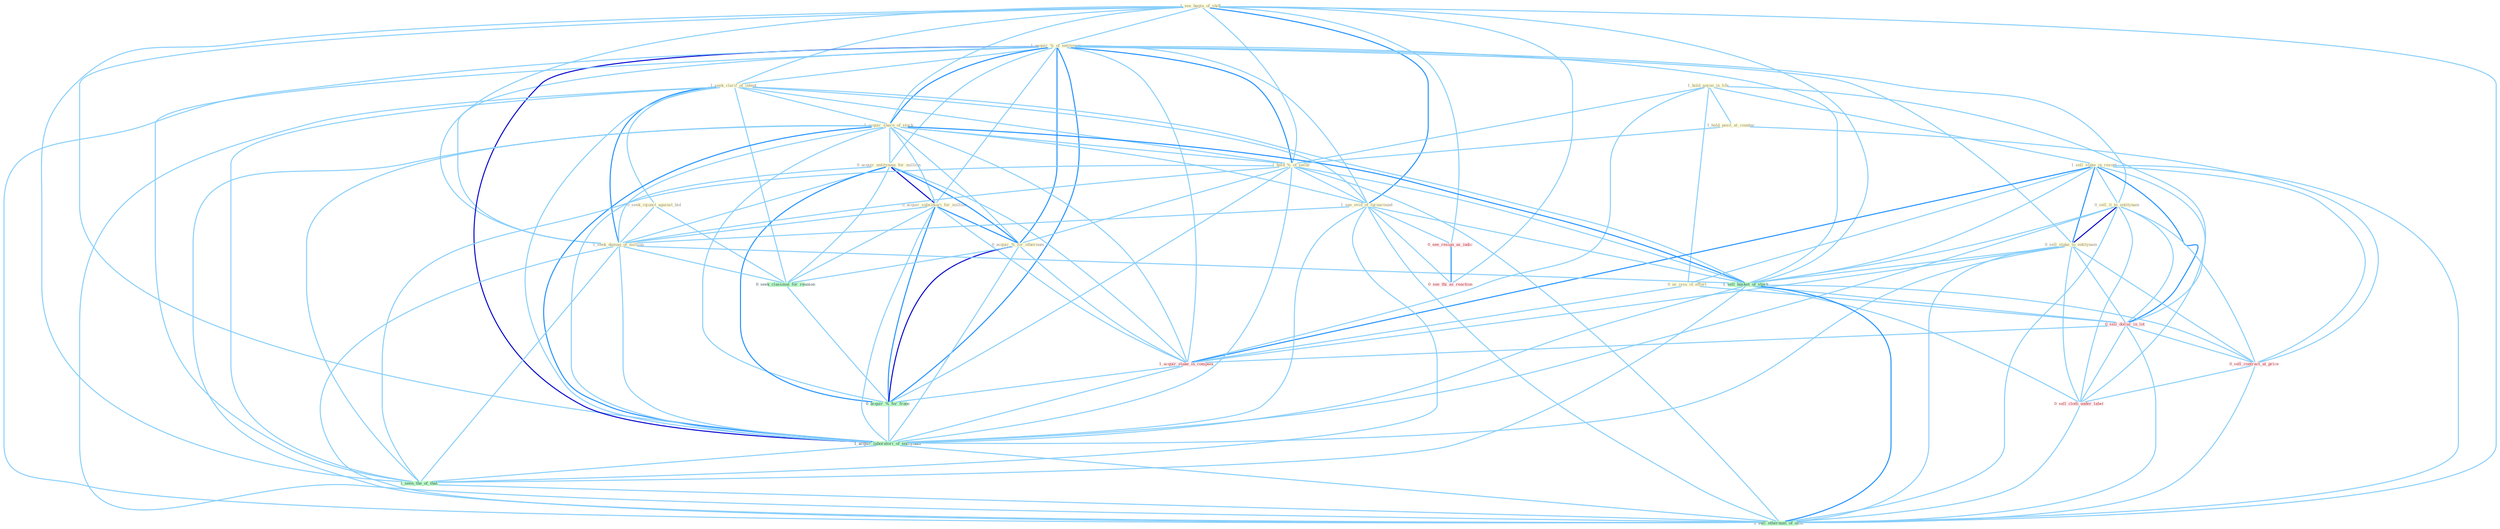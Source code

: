 Graph G{ 
    node
    [shape=polygon,style=filled,width=.5,height=.06,color="#BDFCC9",fixedsize=true,fontsize=4,
    fontcolor="#2f4f4f"];
    {node
    [color="#ffffe0", fontcolor="#8b7d6b"] "1_see_begin_of_shift " "1_acquir_%_of_entitynam " "1_seek_clarif_of_intent " "0_seek_injunct_against_bid " "1_hold_anyon_in_life " "1_acquir_share_of_stock " "0_acquir_entitynam_for_million " "1_sell_stake_in_resort " "1_hold_posit_at_counter " "0_acquir_subsidiari_for_million " "0_us_issu_in_effort " "1_hold_%_of_secur " "1_see_evid_of_turnaround " "0_acquir_%_for_othernum " "0_sell_it_to_entitynam " "0_sell_stake_to_entitynam " "1_seek_damag_of_million "}
{node [color="#fff0f5", fontcolor="#b22222"] "0_sell_dollar_in_lot " "0_see_resign_as_indic " "1_acquir_stake_in_compani " "0_sell_contract_at_price " "0_sell_cloth_under_label " "0_see_thi_as_reaction "}
edge [color="#B0E2FF"];

	"1_see_begin_of_shift " -- "1_acquir_%_of_entitynam " [w="1", color="#87cefa" ];
	"1_see_begin_of_shift " -- "1_seek_clarif_of_intent " [w="1", color="#87cefa" ];
	"1_see_begin_of_shift " -- "1_acquir_share_of_stock " [w="1", color="#87cefa" ];
	"1_see_begin_of_shift " -- "1_hold_%_of_secur " [w="1", color="#87cefa" ];
	"1_see_begin_of_shift " -- "1_see_evid_of_turnaround " [w="2", color="#1e90ff" , len=0.8];
	"1_see_begin_of_shift " -- "1_seek_damag_of_million " [w="1", color="#87cefa" ];
	"1_see_begin_of_shift " -- "1_sell_basket_of_stock " [w="1", color="#87cefa" ];
	"1_see_begin_of_shift " -- "0_see_resign_as_indic " [w="1", color="#87cefa" ];
	"1_see_begin_of_shift " -- "1_acquir_laboratori_of_entitynam " [w="1", color="#87cefa" ];
	"1_see_begin_of_shift " -- "1_seen_the_of_that " [w="1", color="#87cefa" ];
	"1_see_begin_of_shift " -- "1_sell_othernum_of_offic " [w="1", color="#87cefa" ];
	"1_see_begin_of_shift " -- "0_see_thi_as_reaction " [w="1", color="#87cefa" ];
	"1_acquir_%_of_entitynam " -- "1_seek_clarif_of_intent " [w="1", color="#87cefa" ];
	"1_acquir_%_of_entitynam " -- "1_acquir_share_of_stock " [w="2", color="#1e90ff" , len=0.8];
	"1_acquir_%_of_entitynam " -- "0_acquir_entitynam_for_million " [w="1", color="#87cefa" ];
	"1_acquir_%_of_entitynam " -- "0_acquir_subsidiari_for_million " [w="1", color="#87cefa" ];
	"1_acquir_%_of_entitynam " -- "1_hold_%_of_secur " [w="2", color="#1e90ff" , len=0.8];
	"1_acquir_%_of_entitynam " -- "1_see_evid_of_turnaround " [w="1", color="#87cefa" ];
	"1_acquir_%_of_entitynam " -- "0_acquir_%_for_othernum " [w="2", color="#1e90ff" , len=0.8];
	"1_acquir_%_of_entitynam " -- "0_sell_it_to_entitynam " [w="1", color="#87cefa" ];
	"1_acquir_%_of_entitynam " -- "0_sell_stake_to_entitynam " [w="1", color="#87cefa" ];
	"1_acquir_%_of_entitynam " -- "1_seek_damag_of_million " [w="1", color="#87cefa" ];
	"1_acquir_%_of_entitynam " -- "1_sell_basket_of_stock " [w="1", color="#87cefa" ];
	"1_acquir_%_of_entitynam " -- "1_acquir_stake_in_compani " [w="1", color="#87cefa" ];
	"1_acquir_%_of_entitynam " -- "0_acquir_%_for_franc " [w="2", color="#1e90ff" , len=0.8];
	"1_acquir_%_of_entitynam " -- "1_acquir_laboratori_of_entitynam " [w="3", color="#0000cd" , len=0.6];
	"1_acquir_%_of_entitynam " -- "1_seen_the_of_that " [w="1", color="#87cefa" ];
	"1_acquir_%_of_entitynam " -- "1_sell_othernum_of_offic " [w="1", color="#87cefa" ];
	"1_seek_clarif_of_intent " -- "0_seek_injunct_against_bid " [w="1", color="#87cefa" ];
	"1_seek_clarif_of_intent " -- "1_acquir_share_of_stock " [w="1", color="#87cefa" ];
	"1_seek_clarif_of_intent " -- "1_hold_%_of_secur " [w="1", color="#87cefa" ];
	"1_seek_clarif_of_intent " -- "1_see_evid_of_turnaround " [w="1", color="#87cefa" ];
	"1_seek_clarif_of_intent " -- "1_seek_damag_of_million " [w="2", color="#1e90ff" , len=0.8];
	"1_seek_clarif_of_intent " -- "0_seek_classmat_for_reunion " [w="1", color="#87cefa" ];
	"1_seek_clarif_of_intent " -- "1_sell_basket_of_stock " [w="1", color="#87cefa" ];
	"1_seek_clarif_of_intent " -- "1_acquir_laboratori_of_entitynam " [w="1", color="#87cefa" ];
	"1_seek_clarif_of_intent " -- "1_seen_the_of_that " [w="1", color="#87cefa" ];
	"1_seek_clarif_of_intent " -- "1_sell_othernum_of_offic " [w="1", color="#87cefa" ];
	"0_seek_injunct_against_bid " -- "1_seek_damag_of_million " [w="1", color="#87cefa" ];
	"0_seek_injunct_against_bid " -- "0_seek_classmat_for_reunion " [w="1", color="#87cefa" ];
	"1_hold_anyon_in_life " -- "1_sell_stake_in_resort " [w="1", color="#87cefa" ];
	"1_hold_anyon_in_life " -- "1_hold_posit_at_counter " [w="1", color="#87cefa" ];
	"1_hold_anyon_in_life " -- "0_us_issu_in_effort " [w="1", color="#87cefa" ];
	"1_hold_anyon_in_life " -- "1_hold_%_of_secur " [w="1", color="#87cefa" ];
	"1_hold_anyon_in_life " -- "0_sell_dollar_in_lot " [w="1", color="#87cefa" ];
	"1_hold_anyon_in_life " -- "1_acquir_stake_in_compani " [w="1", color="#87cefa" ];
	"1_acquir_share_of_stock " -- "0_acquir_entitynam_for_million " [w="1", color="#87cefa" ];
	"1_acquir_share_of_stock " -- "0_acquir_subsidiari_for_million " [w="1", color="#87cefa" ];
	"1_acquir_share_of_stock " -- "1_hold_%_of_secur " [w="1", color="#87cefa" ];
	"1_acquir_share_of_stock " -- "1_see_evid_of_turnaround " [w="1", color="#87cefa" ];
	"1_acquir_share_of_stock " -- "0_acquir_%_for_othernum " [w="1", color="#87cefa" ];
	"1_acquir_share_of_stock " -- "1_seek_damag_of_million " [w="1", color="#87cefa" ];
	"1_acquir_share_of_stock " -- "1_sell_basket_of_stock " [w="2", color="#1e90ff" , len=0.8];
	"1_acquir_share_of_stock " -- "1_acquir_stake_in_compani " [w="1", color="#87cefa" ];
	"1_acquir_share_of_stock " -- "0_acquir_%_for_franc " [w="1", color="#87cefa" ];
	"1_acquir_share_of_stock " -- "1_acquir_laboratori_of_entitynam " [w="2", color="#1e90ff" , len=0.8];
	"1_acquir_share_of_stock " -- "1_seen_the_of_that " [w="1", color="#87cefa" ];
	"1_acquir_share_of_stock " -- "1_sell_othernum_of_offic " [w="1", color="#87cefa" ];
	"0_acquir_entitynam_for_million " -- "0_acquir_subsidiari_for_million " [w="3", color="#0000cd" , len=0.6];
	"0_acquir_entitynam_for_million " -- "0_acquir_%_for_othernum " [w="2", color="#1e90ff" , len=0.8];
	"0_acquir_entitynam_for_million " -- "1_seek_damag_of_million " [w="1", color="#87cefa" ];
	"0_acquir_entitynam_for_million " -- "0_seek_classmat_for_reunion " [w="1", color="#87cefa" ];
	"0_acquir_entitynam_for_million " -- "1_acquir_stake_in_compani " [w="1", color="#87cefa" ];
	"0_acquir_entitynam_for_million " -- "0_acquir_%_for_franc " [w="2", color="#1e90ff" , len=0.8];
	"0_acquir_entitynam_for_million " -- "1_acquir_laboratori_of_entitynam " [w="1", color="#87cefa" ];
	"1_sell_stake_in_resort " -- "0_us_issu_in_effort " [w="1", color="#87cefa" ];
	"1_sell_stake_in_resort " -- "0_sell_it_to_entitynam " [w="1", color="#87cefa" ];
	"1_sell_stake_in_resort " -- "0_sell_stake_to_entitynam " [w="2", color="#1e90ff" , len=0.8];
	"1_sell_stake_in_resort " -- "1_sell_basket_of_stock " [w="1", color="#87cefa" ];
	"1_sell_stake_in_resort " -- "0_sell_dollar_in_lot " [w="2", color="#1e90ff" , len=0.8];
	"1_sell_stake_in_resort " -- "1_acquir_stake_in_compani " [w="2", color="#1e90ff" , len=0.8];
	"1_sell_stake_in_resort " -- "0_sell_contract_at_price " [w="1", color="#87cefa" ];
	"1_sell_stake_in_resort " -- "0_sell_cloth_under_label " [w="1", color="#87cefa" ];
	"1_sell_stake_in_resort " -- "1_sell_othernum_of_offic " [w="1", color="#87cefa" ];
	"1_hold_posit_at_counter " -- "1_hold_%_of_secur " [w="1", color="#87cefa" ];
	"1_hold_posit_at_counter " -- "0_sell_contract_at_price " [w="1", color="#87cefa" ];
	"0_acquir_subsidiari_for_million " -- "0_acquir_%_for_othernum " [w="2", color="#1e90ff" , len=0.8];
	"0_acquir_subsidiari_for_million " -- "1_seek_damag_of_million " [w="1", color="#87cefa" ];
	"0_acquir_subsidiari_for_million " -- "0_seek_classmat_for_reunion " [w="1", color="#87cefa" ];
	"0_acquir_subsidiari_for_million " -- "1_acquir_stake_in_compani " [w="1", color="#87cefa" ];
	"0_acquir_subsidiari_for_million " -- "0_acquir_%_for_franc " [w="2", color="#1e90ff" , len=0.8];
	"0_acquir_subsidiari_for_million " -- "1_acquir_laboratori_of_entitynam " [w="1", color="#87cefa" ];
	"0_us_issu_in_effort " -- "0_sell_dollar_in_lot " [w="1", color="#87cefa" ];
	"0_us_issu_in_effort " -- "1_acquir_stake_in_compani " [w="1", color="#87cefa" ];
	"1_hold_%_of_secur " -- "1_see_evid_of_turnaround " [w="1", color="#87cefa" ];
	"1_hold_%_of_secur " -- "0_acquir_%_for_othernum " [w="1", color="#87cefa" ];
	"1_hold_%_of_secur " -- "1_seek_damag_of_million " [w="1", color="#87cefa" ];
	"1_hold_%_of_secur " -- "1_sell_basket_of_stock " [w="1", color="#87cefa" ];
	"1_hold_%_of_secur " -- "0_acquir_%_for_franc " [w="1", color="#87cefa" ];
	"1_hold_%_of_secur " -- "1_acquir_laboratori_of_entitynam " [w="1", color="#87cefa" ];
	"1_hold_%_of_secur " -- "1_seen_the_of_that " [w="1", color="#87cefa" ];
	"1_hold_%_of_secur " -- "1_sell_othernum_of_offic " [w="1", color="#87cefa" ];
	"1_see_evid_of_turnaround " -- "1_seek_damag_of_million " [w="1", color="#87cefa" ];
	"1_see_evid_of_turnaround " -- "1_sell_basket_of_stock " [w="1", color="#87cefa" ];
	"1_see_evid_of_turnaround " -- "0_see_resign_as_indic " [w="1", color="#87cefa" ];
	"1_see_evid_of_turnaround " -- "1_acquir_laboratori_of_entitynam " [w="1", color="#87cefa" ];
	"1_see_evid_of_turnaround " -- "1_seen_the_of_that " [w="1", color="#87cefa" ];
	"1_see_evid_of_turnaround " -- "1_sell_othernum_of_offic " [w="1", color="#87cefa" ];
	"1_see_evid_of_turnaround " -- "0_see_thi_as_reaction " [w="1", color="#87cefa" ];
	"0_acquir_%_for_othernum " -- "0_seek_classmat_for_reunion " [w="1", color="#87cefa" ];
	"0_acquir_%_for_othernum " -- "1_acquir_stake_in_compani " [w="1", color="#87cefa" ];
	"0_acquir_%_for_othernum " -- "0_acquir_%_for_franc " [w="3", color="#0000cd" , len=0.6];
	"0_acquir_%_for_othernum " -- "1_acquir_laboratori_of_entitynam " [w="1", color="#87cefa" ];
	"0_sell_it_to_entitynam " -- "0_sell_stake_to_entitynam " [w="3", color="#0000cd" , len=0.6];
	"0_sell_it_to_entitynam " -- "1_sell_basket_of_stock " [w="1", color="#87cefa" ];
	"0_sell_it_to_entitynam " -- "0_sell_dollar_in_lot " [w="1", color="#87cefa" ];
	"0_sell_it_to_entitynam " -- "0_sell_contract_at_price " [w="1", color="#87cefa" ];
	"0_sell_it_to_entitynam " -- "1_acquir_laboratori_of_entitynam " [w="1", color="#87cefa" ];
	"0_sell_it_to_entitynam " -- "0_sell_cloth_under_label " [w="1", color="#87cefa" ];
	"0_sell_it_to_entitynam " -- "1_sell_othernum_of_offic " [w="1", color="#87cefa" ];
	"0_sell_stake_to_entitynam " -- "1_sell_basket_of_stock " [w="1", color="#87cefa" ];
	"0_sell_stake_to_entitynam " -- "0_sell_dollar_in_lot " [w="1", color="#87cefa" ];
	"0_sell_stake_to_entitynam " -- "1_acquir_stake_in_compani " [w="1", color="#87cefa" ];
	"0_sell_stake_to_entitynam " -- "0_sell_contract_at_price " [w="1", color="#87cefa" ];
	"0_sell_stake_to_entitynam " -- "1_acquir_laboratori_of_entitynam " [w="1", color="#87cefa" ];
	"0_sell_stake_to_entitynam " -- "0_sell_cloth_under_label " [w="1", color="#87cefa" ];
	"0_sell_stake_to_entitynam " -- "1_sell_othernum_of_offic " [w="1", color="#87cefa" ];
	"1_seek_damag_of_million " -- "0_seek_classmat_for_reunion " [w="1", color="#87cefa" ];
	"1_seek_damag_of_million " -- "1_sell_basket_of_stock " [w="1", color="#87cefa" ];
	"1_seek_damag_of_million " -- "1_acquir_laboratori_of_entitynam " [w="1", color="#87cefa" ];
	"1_seek_damag_of_million " -- "1_seen_the_of_that " [w="1", color="#87cefa" ];
	"1_seek_damag_of_million " -- "1_sell_othernum_of_offic " [w="1", color="#87cefa" ];
	"0_seek_classmat_for_reunion " -- "0_acquir_%_for_franc " [w="1", color="#87cefa" ];
	"1_sell_basket_of_stock " -- "0_sell_dollar_in_lot " [w="1", color="#87cefa" ];
	"1_sell_basket_of_stock " -- "0_sell_contract_at_price " [w="1", color="#87cefa" ];
	"1_sell_basket_of_stock " -- "1_acquir_laboratori_of_entitynam " [w="1", color="#87cefa" ];
	"1_sell_basket_of_stock " -- "0_sell_cloth_under_label " [w="1", color="#87cefa" ];
	"1_sell_basket_of_stock " -- "1_seen_the_of_that " [w="1", color="#87cefa" ];
	"1_sell_basket_of_stock " -- "1_sell_othernum_of_offic " [w="2", color="#1e90ff" , len=0.8];
	"0_sell_dollar_in_lot " -- "1_acquir_stake_in_compani " [w="1", color="#87cefa" ];
	"0_sell_dollar_in_lot " -- "0_sell_contract_at_price " [w="1", color="#87cefa" ];
	"0_sell_dollar_in_lot " -- "0_sell_cloth_under_label " [w="1", color="#87cefa" ];
	"0_sell_dollar_in_lot " -- "1_sell_othernum_of_offic " [w="1", color="#87cefa" ];
	"0_see_resign_as_indic " -- "0_see_thi_as_reaction " [w="2", color="#1e90ff" , len=0.8];
	"1_acquir_stake_in_compani " -- "0_acquir_%_for_franc " [w="1", color="#87cefa" ];
	"1_acquir_stake_in_compani " -- "1_acquir_laboratori_of_entitynam " [w="1", color="#87cefa" ];
	"0_acquir_%_for_franc " -- "1_acquir_laboratori_of_entitynam " [w="1", color="#87cefa" ];
	"0_sell_contract_at_price " -- "0_sell_cloth_under_label " [w="1", color="#87cefa" ];
	"0_sell_contract_at_price " -- "1_sell_othernum_of_offic " [w="1", color="#87cefa" ];
	"1_acquir_laboratori_of_entitynam " -- "1_seen_the_of_that " [w="1", color="#87cefa" ];
	"1_acquir_laboratori_of_entitynam " -- "1_sell_othernum_of_offic " [w="1", color="#87cefa" ];
	"0_sell_cloth_under_label " -- "1_sell_othernum_of_offic " [w="1", color="#87cefa" ];
	"1_seen_the_of_that " -- "1_sell_othernum_of_offic " [w="1", color="#87cefa" ];
}